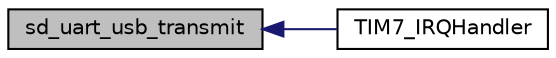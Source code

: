 digraph "sd_uart_usb_transmit"
{
  edge [fontname="Helvetica",fontsize="10",labelfontname="Helvetica",labelfontsize="10"];
  node [fontname="Helvetica",fontsize="10",shape=record];
  rankdir="LR";
  Node9 [label="sd_uart_usb_transmit",height=0.2,width=0.4,color="black", fillcolor="grey75", style="filled", fontcolor="black"];
  Node9 -> Node10 [dir="back",color="midnightblue",fontsize="10",style="solid"];
  Node10 [label="TIM7_IRQHandler",height=0.2,width=0.4,color="black", fillcolor="white", style="filled",URL="$group___s_d___t_i_m___functions.html#ga98cff83252098363b2dbca9608df964e",tooltip="Timer 7 Interrupt Handler This function handles TIM7 global interrupt. "];
}
